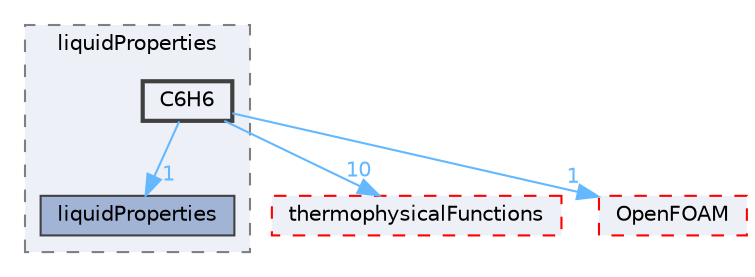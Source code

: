 digraph "src/thermophysicalModels/thermophysicalProperties/liquidProperties/C6H6"
{
 // LATEX_PDF_SIZE
  bgcolor="transparent";
  edge [fontname=Helvetica,fontsize=10,labelfontname=Helvetica,labelfontsize=10];
  node [fontname=Helvetica,fontsize=10,shape=box,height=0.2,width=0.4];
  compound=true
  subgraph clusterdir_11d21976779a4654a263863a59c4e24a {
    graph [ bgcolor="#edf0f7", pencolor="grey50", label="liquidProperties", fontname=Helvetica,fontsize=10 style="filled,dashed", URL="dir_11d21976779a4654a263863a59c4e24a.html",tooltip=""]
  dir_fe7f8d8b1c2d5f5a435c66a0203ba76a [label="liquidProperties", fillcolor="#a2b4d6", color="grey25", style="filled", URL="dir_fe7f8d8b1c2d5f5a435c66a0203ba76a.html",tooltip=""];
  dir_0a0be3034aa728efde28543f47546a3b [label="C6H6", fillcolor="#edf0f7", color="grey25", style="filled,bold", URL="dir_0a0be3034aa728efde28543f47546a3b.html",tooltip=""];
  }
  dir_27325e2ddd74e88cbda26832a28f3aa6 [label="thermophysicalFunctions", fillcolor="#edf0f7", color="red", style="filled,dashed", URL="dir_27325e2ddd74e88cbda26832a28f3aa6.html",tooltip=""];
  dir_c5473ff19b20e6ec4dfe5c310b3778a8 [label="OpenFOAM", fillcolor="#edf0f7", color="red", style="filled,dashed", URL="dir_c5473ff19b20e6ec4dfe5c310b3778a8.html",tooltip=""];
  dir_0a0be3034aa728efde28543f47546a3b->dir_27325e2ddd74e88cbda26832a28f3aa6 [headlabel="10", labeldistance=1.5 headhref="dir_000379_004021.html" href="dir_000379_004021.html" color="steelblue1" fontcolor="steelblue1"];
  dir_0a0be3034aa728efde28543f47546a3b->dir_c5473ff19b20e6ec4dfe5c310b3778a8 [headlabel="1", labeldistance=1.5 headhref="dir_000379_002695.html" href="dir_000379_002695.html" color="steelblue1" fontcolor="steelblue1"];
  dir_0a0be3034aa728efde28543f47546a3b->dir_fe7f8d8b1c2d5f5a435c66a0203ba76a [headlabel="1", labeldistance=1.5 headhref="dir_000379_002231.html" href="dir_000379_002231.html" color="steelblue1" fontcolor="steelblue1"];
}
